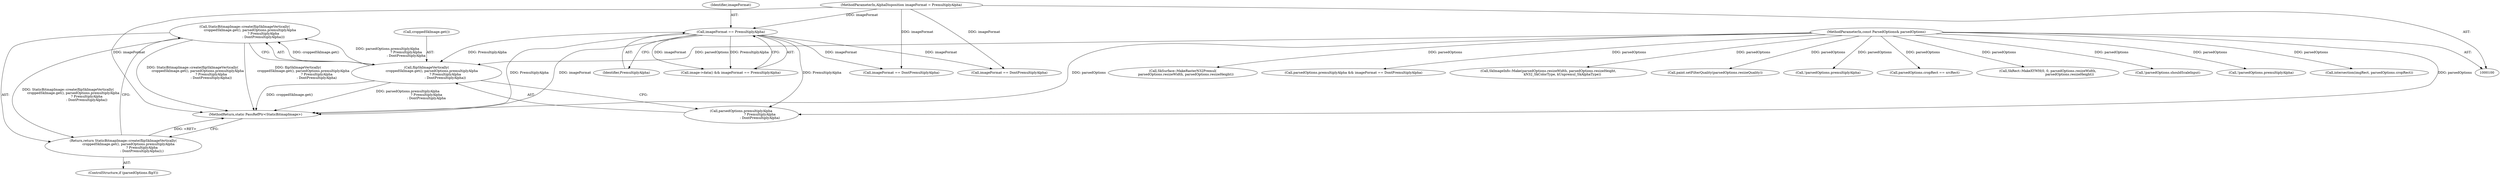 digraph "0_Chrome_d59a4441697f6253e7dc3f7ae5caad6e5fd2c778_1@API" {
"1000234" [label="(Call,StaticBitmapImage::create(flipSkImageVertically(\n          croppedSkImage.get(), parsedOptions.premultiplyAlpha\n                                    ? PremultiplyAlpha\n                                    : DontPremultiplyAlpha)))"];
"1000235" [label="(Call,flipSkImageVertically(\n          croppedSkImage.get(), parsedOptions.premultiplyAlpha\n                                    ? PremultiplyAlpha\n                                    : DontPremultiplyAlpha))"];
"1000102" [label="(MethodParameterIn,const ParsedOptions& parsedOptions)"];
"1000189" [label="(Call,imageFormat == PremultiplyAlpha)"];
"1000103" [label="(MethodParameterIn,AlphaDisposition imageFormat = PremultiplyAlpha)"];
"1000233" [label="(Return,return StaticBitmapImage::create(flipSkImageVertically(\n          croppedSkImage.get(), parsedOptions.premultiplyAlpha\n                                    ? PremultiplyAlpha\n                                    : DontPremultiplyAlpha));)"];
"1000388" [label="(MethodReturn,static PassRefPtr<StaticBitmapImage>)"];
"1000263" [label="(Call,SkSurface::MakeRasterN32Premul(\n      parsedOptions.resizeWidth, parsedOptions.resizeHeight))"];
"1000179" [label="(Call,!parsedOptions.premultiplyAlpha)"];
"1000214" [label="(Call,parsedOptions.cropRect == srcRect)"];
"1000338" [label="(Call,SkRect::MakeXYWH(0, 0, parsedOptions.resizeWidth,\n                                          parsedOptions.resizeHeight))"];
"1000219" [label="(Call,!parsedOptions.shouldScaleInput)"];
"1000229" [label="(ControlStructure,if (parsedOptions.flipY))"];
"1000120" [label="(Call,!parsedOptions.premultiplyAlpha)"];
"1000233" [label="(Return,return StaticBitmapImage::create(flipSkImageVertically(\n          croppedSkImage.get(), parsedOptions.premultiplyAlpha\n                                    ? PremultiplyAlpha\n                                    : DontPremultiplyAlpha));)"];
"1000248" [label="(Call,imageFormat == DontPremultiplyAlpha)"];
"1000191" [label="(Identifier,PremultiplyAlpha)"];
"1000234" [label="(Call,StaticBitmapImage::create(flipSkImageVertically(\n          croppedSkImage.get(), parsedOptions.premultiplyAlpha\n                                    ? PremultiplyAlpha\n                                    : DontPremultiplyAlpha)))"];
"1000189" [label="(Call,imageFormat == PremultiplyAlpha)"];
"1000235" [label="(Call,flipSkImageVertically(\n          croppedSkImage.get(), parsedOptions.premultiplyAlpha\n                                    ? PremultiplyAlpha\n                                    : DontPremultiplyAlpha))"];
"1000187" [label="(Call,image->data() && imageFormat == PremultiplyAlpha)"];
"1000112" [label="(Call,intersection(imgRect, parsedOptions.cropRect))"];
"1000103" [label="(MethodParameterIn,AlphaDisposition imageFormat = PremultiplyAlpha)"];
"1000237" [label="(Call,parsedOptions.premultiplyAlpha\n                                    ? PremultiplyAlpha\n                                    : DontPremultiplyAlpha)"];
"1000244" [label="(Call,parsedOptions.premultiplyAlpha && imageFormat == DontPremultiplyAlpha)"];
"1000236" [label="(Call,croppedSkImage.get())"];
"1000373" [label="(Call,imageFormat == DontPremultiplyAlpha)"];
"1000190" [label="(Identifier,imageFormat)"];
"1000128" [label="(Call,SkImageInfo::Make(parsedOptions.resizeWidth, parsedOptions.resizeHeight,\n                           kN32_SkColorType, kUnpremul_SkAlphaType))"];
"1000348" [label="(Call,paint.setFilterQuality(parsedOptions.resizeQuality))"];
"1000102" [label="(MethodParameterIn,const ParsedOptions& parsedOptions)"];
"1000234" -> "1000233"  [label="AST: "];
"1000234" -> "1000235"  [label="CFG: "];
"1000235" -> "1000234"  [label="AST: "];
"1000233" -> "1000234"  [label="CFG: "];
"1000234" -> "1000388"  [label="DDG: flipSkImageVertically(\n          croppedSkImage.get(), parsedOptions.premultiplyAlpha\n                                    ? PremultiplyAlpha\n                                    : DontPremultiplyAlpha)"];
"1000234" -> "1000388"  [label="DDG: StaticBitmapImage::create(flipSkImageVertically(\n          croppedSkImage.get(), parsedOptions.premultiplyAlpha\n                                    ? PremultiplyAlpha\n                                    : DontPremultiplyAlpha))"];
"1000234" -> "1000233"  [label="DDG: StaticBitmapImage::create(flipSkImageVertically(\n          croppedSkImage.get(), parsedOptions.premultiplyAlpha\n                                    ? PremultiplyAlpha\n                                    : DontPremultiplyAlpha))"];
"1000235" -> "1000234"  [label="DDG: croppedSkImage.get()"];
"1000235" -> "1000234"  [label="DDG: parsedOptions.premultiplyAlpha\n                                    ? PremultiplyAlpha\n                                    : DontPremultiplyAlpha"];
"1000235" -> "1000237"  [label="CFG: "];
"1000236" -> "1000235"  [label="AST: "];
"1000237" -> "1000235"  [label="AST: "];
"1000235" -> "1000388"  [label="DDG: parsedOptions.premultiplyAlpha\n                                    ? PremultiplyAlpha\n                                    : DontPremultiplyAlpha"];
"1000235" -> "1000388"  [label="DDG: croppedSkImage.get()"];
"1000102" -> "1000235"  [label="DDG: parsedOptions"];
"1000189" -> "1000235"  [label="DDG: PremultiplyAlpha"];
"1000102" -> "1000100"  [label="AST: "];
"1000102" -> "1000388"  [label="DDG: parsedOptions"];
"1000102" -> "1000112"  [label="DDG: parsedOptions"];
"1000102" -> "1000120"  [label="DDG: parsedOptions"];
"1000102" -> "1000128"  [label="DDG: parsedOptions"];
"1000102" -> "1000179"  [label="DDG: parsedOptions"];
"1000102" -> "1000214"  [label="DDG: parsedOptions"];
"1000102" -> "1000219"  [label="DDG: parsedOptions"];
"1000102" -> "1000237"  [label="DDG: parsedOptions"];
"1000102" -> "1000244"  [label="DDG: parsedOptions"];
"1000102" -> "1000263"  [label="DDG: parsedOptions"];
"1000102" -> "1000338"  [label="DDG: parsedOptions"];
"1000102" -> "1000348"  [label="DDG: parsedOptions"];
"1000189" -> "1000187"  [label="AST: "];
"1000189" -> "1000191"  [label="CFG: "];
"1000190" -> "1000189"  [label="AST: "];
"1000191" -> "1000189"  [label="AST: "];
"1000187" -> "1000189"  [label="CFG: "];
"1000189" -> "1000388"  [label="DDG: imageFormat"];
"1000189" -> "1000388"  [label="DDG: PremultiplyAlpha"];
"1000189" -> "1000187"  [label="DDG: imageFormat"];
"1000189" -> "1000187"  [label="DDG: PremultiplyAlpha"];
"1000103" -> "1000189"  [label="DDG: imageFormat"];
"1000189" -> "1000237"  [label="DDG: PremultiplyAlpha"];
"1000189" -> "1000248"  [label="DDG: imageFormat"];
"1000189" -> "1000373"  [label="DDG: imageFormat"];
"1000103" -> "1000100"  [label="AST: "];
"1000103" -> "1000388"  [label="DDG: imageFormat"];
"1000103" -> "1000248"  [label="DDG: imageFormat"];
"1000103" -> "1000373"  [label="DDG: imageFormat"];
"1000233" -> "1000229"  [label="AST: "];
"1000388" -> "1000233"  [label="CFG: "];
"1000233" -> "1000388"  [label="DDG: <RET>"];
}
